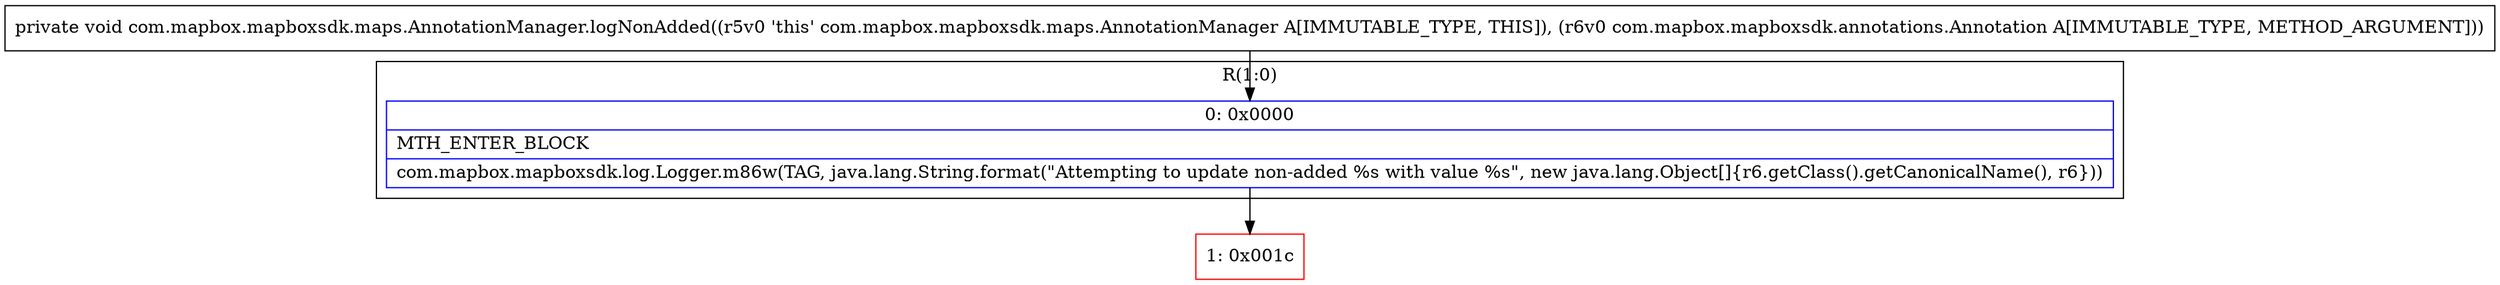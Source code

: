 digraph "CFG forcom.mapbox.mapboxsdk.maps.AnnotationManager.logNonAdded(Lcom\/mapbox\/mapboxsdk\/annotations\/Annotation;)V" {
subgraph cluster_Region_760331533 {
label = "R(1:0)";
node [shape=record,color=blue];
Node_0 [shape=record,label="{0\:\ 0x0000|MTH_ENTER_BLOCK\l|com.mapbox.mapboxsdk.log.Logger.m86w(TAG, java.lang.String.format(\"Attempting to update non\-added %s with value %s\", new java.lang.Object[]\{r6.getClass().getCanonicalName(), r6\}))\l}"];
}
Node_1 [shape=record,color=red,label="{1\:\ 0x001c}"];
MethodNode[shape=record,label="{private void com.mapbox.mapboxsdk.maps.AnnotationManager.logNonAdded((r5v0 'this' com.mapbox.mapboxsdk.maps.AnnotationManager A[IMMUTABLE_TYPE, THIS]), (r6v0 com.mapbox.mapboxsdk.annotations.Annotation A[IMMUTABLE_TYPE, METHOD_ARGUMENT])) }"];
MethodNode -> Node_0;
Node_0 -> Node_1;
}

